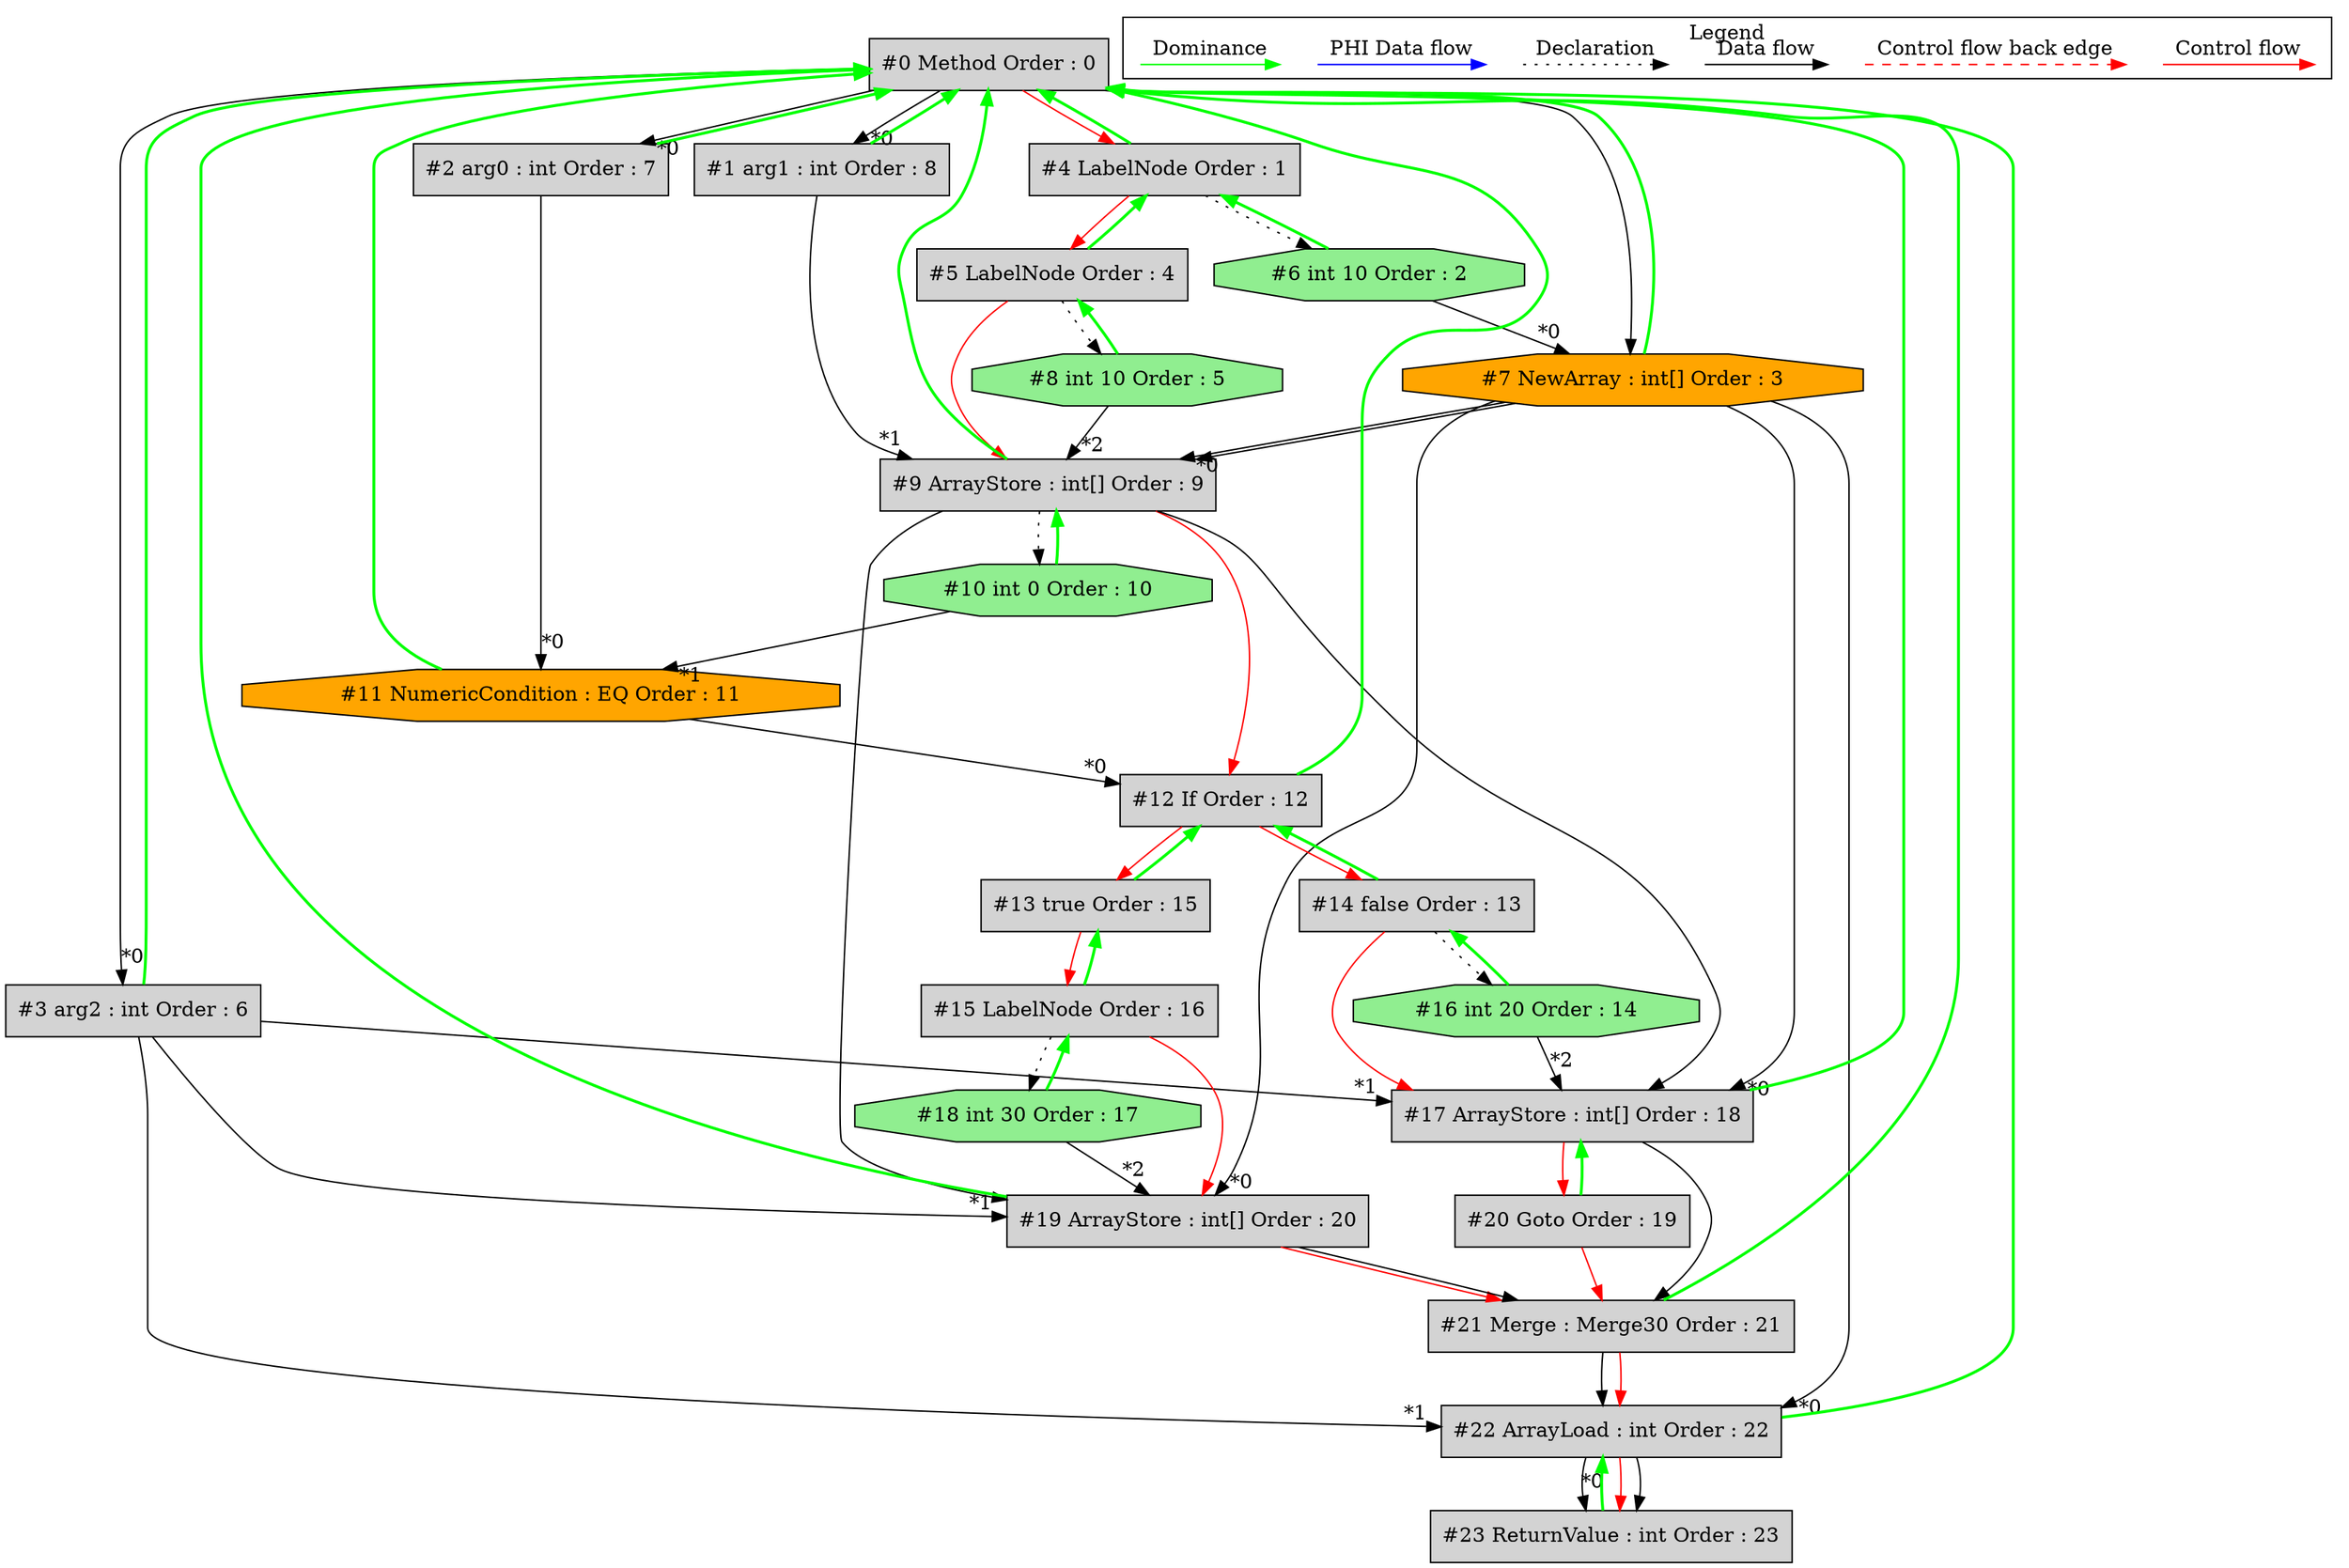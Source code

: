digraph debugoutput {
 ordering="in";
 node0[label="#0 Method Order : 0",shape=box, fillcolor=lightgrey, style=filled];
 node1[label="#1 arg1 : int Order : 8",shape=box, fillcolor=lightgrey, style=filled];
 node1 -> node0[dir="forward" color="green" penwidth="2"];
 node0 -> node1[headlabel="*0", labeldistance=2];
 node2[label="#2 arg0 : int Order : 7",shape=box, fillcolor=lightgrey, style=filled];
 node2 -> node0[dir="forward" color="green" penwidth="2"];
 node0 -> node2[headlabel="*0", labeldistance=2];
 node3[label="#3 arg2 : int Order : 6",shape=box, fillcolor=lightgrey, style=filled];
 node3 -> node0[dir="forward" color="green" penwidth="2"];
 node0 -> node3[headlabel="*0", labeldistance=2];
 node4[label="#4 LabelNode Order : 1",shape=box, fillcolor=lightgrey, style=filled];
 node4 -> node0[dir="forward" color="green" penwidth="2"];
 node0 -> node4[labeldistance=2, color=red, fontcolor=red];
 node5[label="#5 LabelNode Order : 4",shape=box, fillcolor=lightgrey, style=filled];
 node5 -> node4[dir="forward" color="green" penwidth="2"];
 node4 -> node5[labeldistance=2, color=red, fontcolor=red];
 node6[label="#6 int 10 Order : 2",shape=octagon, fillcolor=lightgreen, style=filled];
 node6 -> node4[dir="forward" color="green" penwidth="2"];
 node4 -> node6[style=dotted];
 node7[label="#7 NewArray : int[] Order : 3",shape=octagon, fillcolor=orange, style=filled];
 node7 -> node0[dir="forward" color="green" penwidth="2"];
 node6 -> node7[headlabel="*0", labeldistance=2];
 node0 -> node7;
 node8[label="#8 int 10 Order : 5",shape=octagon, fillcolor=lightgreen, style=filled];
 node8 -> node5[dir="forward" color="green" penwidth="2"];
 node5 -> node8[style=dotted];
 node9[label="#9 ArrayStore : int[] Order : 9",shape=box, fillcolor=lightgrey, style=filled];
 node9 -> node0[dir="forward" color="green" penwidth="2"];
 node7 -> node9[headlabel="*0", labeldistance=2];
 node1 -> node9[headlabel="*1", labeldistance=2];
 node8 -> node9[headlabel="*2", labeldistance=2];
 node7 -> node9;
 node5 -> node9[labeldistance=2, color=red, fontcolor=red];
 node10[label="#10 int 0 Order : 10",shape=octagon, fillcolor=lightgreen, style=filled];
 node10 -> node9[dir="forward" color="green" penwidth="2"];
 node9 -> node10[style=dotted];
 node11[label="#11 NumericCondition : EQ Order : 11",shape=octagon, fillcolor=orange, style=filled];
 node11 -> node0[dir="forward" color="green" penwidth="2"];
 node2 -> node11[headlabel="*0", labeldistance=2];
 node10 -> node11[headlabel="*1", labeldistance=2];
 node12[label="#12 If Order : 12",shape=box, fillcolor=lightgrey, style=filled];
 node12 -> node0[dir="forward" color="green" penwidth="2"];
 node11 -> node12[headlabel="*0", labeldistance=2];
 node9 -> node12[labeldistance=2, color=red, fontcolor=red];
 node13[label="#13 true Order : 15",shape=box, fillcolor=lightgrey, style=filled];
 node13 -> node12[dir="forward" color="green" penwidth="2"];
 node12 -> node13[labeldistance=2, color=red, fontcolor=red];
 node14[label="#14 false Order : 13",shape=box, fillcolor=lightgrey, style=filled];
 node14 -> node12[dir="forward" color="green" penwidth="2"];
 node12 -> node14[labeldistance=2, color=red, fontcolor=red];
 node15[label="#15 LabelNode Order : 16",shape=box, fillcolor=lightgrey, style=filled];
 node15 -> node13[dir="forward" color="green" penwidth="2"];
 node13 -> node15[labeldistance=2, color=red, fontcolor=red];
 node16[label="#16 int 20 Order : 14",shape=octagon, fillcolor=lightgreen, style=filled];
 node16 -> node14[dir="forward" color="green" penwidth="2"];
 node14 -> node16[style=dotted];
 node17[label="#17 ArrayStore : int[] Order : 18",shape=box, fillcolor=lightgrey, style=filled];
 node17 -> node0[dir="forward" color="green" penwidth="2"];
 node7 -> node17[headlabel="*0", labeldistance=2];
 node3 -> node17[headlabel="*1", labeldistance=2];
 node16 -> node17[headlabel="*2", labeldistance=2];
 node9 -> node17;
 node14 -> node17[labeldistance=2, color=red, fontcolor=red];
 node18[label="#18 int 30 Order : 17",shape=octagon, fillcolor=lightgreen, style=filled];
 node18 -> node15[dir="forward" color="green" penwidth="2"];
 node15 -> node18[style=dotted];
 node19[label="#19 ArrayStore : int[] Order : 20",shape=box, fillcolor=lightgrey, style=filled];
 node19 -> node0[dir="forward" color="green" penwidth="2"];
 node7 -> node19[headlabel="*0", labeldistance=2];
 node3 -> node19[headlabel="*1", labeldistance=2];
 node18 -> node19[headlabel="*2", labeldistance=2];
 node9 -> node19;
 node15 -> node19[labeldistance=2, color=red, fontcolor=red];
 node20[label="#20 Goto Order : 19",shape=box, fillcolor=lightgrey, style=filled];
 node20 -> node17[dir="forward" color="green" penwidth="2"];
 node17 -> node20[labeldistance=2, color=red, fontcolor=red];
 node21[label="#21 Merge : Merge30 Order : 21",shape=box, fillcolor=lightgrey, style=filled];
 node21 -> node0[dir="forward" color="green" penwidth="2"];
 node20 -> node21[labeldistance=2, color=red, fontcolor=red];
 node19 -> node21[labeldistance=2, color=red, fontcolor=red];
 node17 -> node21;
 node19 -> node21;
 node22[label="#22 ArrayLoad : int Order : 22",shape=box, fillcolor=lightgrey, style=filled];
 node22 -> node0[dir="forward" color="green" penwidth="2"];
 node7 -> node22[headlabel="*0", labeldistance=2];
 node3 -> node22[headlabel="*1", labeldistance=2];
 node21 -> node22;
 node21 -> node22[labeldistance=2, color=red, fontcolor=red];
 node23[label="#23 ReturnValue : int Order : 23",shape=box, fillcolor=lightgrey, style=filled];
 node23 -> node22[dir="forward" color="green" penwidth="2"];
 node22 -> node23[headlabel="*0", labeldistance=2];
 node22 -> node23[labeldistance=2, color=red, fontcolor=red];
 node22 -> node23;
 subgraph cluster_000 {
  label = "Legend";
  node [shape=point]
  {
   rank=same;
   c0 [style = invis];
   c1 [style = invis];
   c2 [style = invis];
   c3 [style = invis];
   d0 [style = invis];
   d1 [style = invis];
   d2 [style = invis];
   d3 [style = invis];
   d4 [style = invis];
   d5 [style = invis];
   d6 [style = invis];
   d7 [style = invis];
  }
  c0 -> c1 [label="Control flow", style=solid, color=red]
  c2 -> c3 [label="Control flow back edge", style=dashed, color=red]
  d0 -> d1 [label="Data flow"]
  d2 -> d3 [label="Declaration", style=dotted]
  d4 -> d5 [label="PHI Data flow", color=blue]
  d6 -> d7 [label="Dominance", color=green]
 }

}
